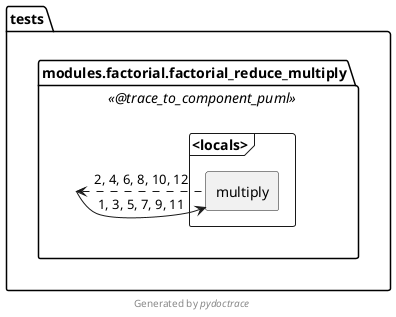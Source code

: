 @startuml tests.modules.factorial.factorial_reduce_multiply-component
skinparam BoxPadding 10
skinparam componentStyle rectangle
set separator .
!pragma useIntermediatePackages false

package tests.modules {
  frame factorial {
    [tests.modules.factorial.factorial_reduce_multiply] as "factorial_reduce_multiply" << @trace_to_component_puml >>
    package factorial_reduce_multiply {
      frame <locals> {
        [tests.modules.factorial.factorial_reduce_multiply.<locals>.multiply] as "multiply"
      }
    }
  }
}
[tests.modules.factorial.factorial_reduce_multiply] -> [tests.modules.factorial.factorial_reduce_multiply.<locals>.multiply] : 1, 3, 5, 7, 9, 11
[tests.modules.factorial.factorial_reduce_multiply] <. [tests.modules.factorial.factorial_reduce_multiply.<locals>.multiply] : 2, 4, 6, 8, 10, 12

footer Generated by //pydoctrace//
@enduml
